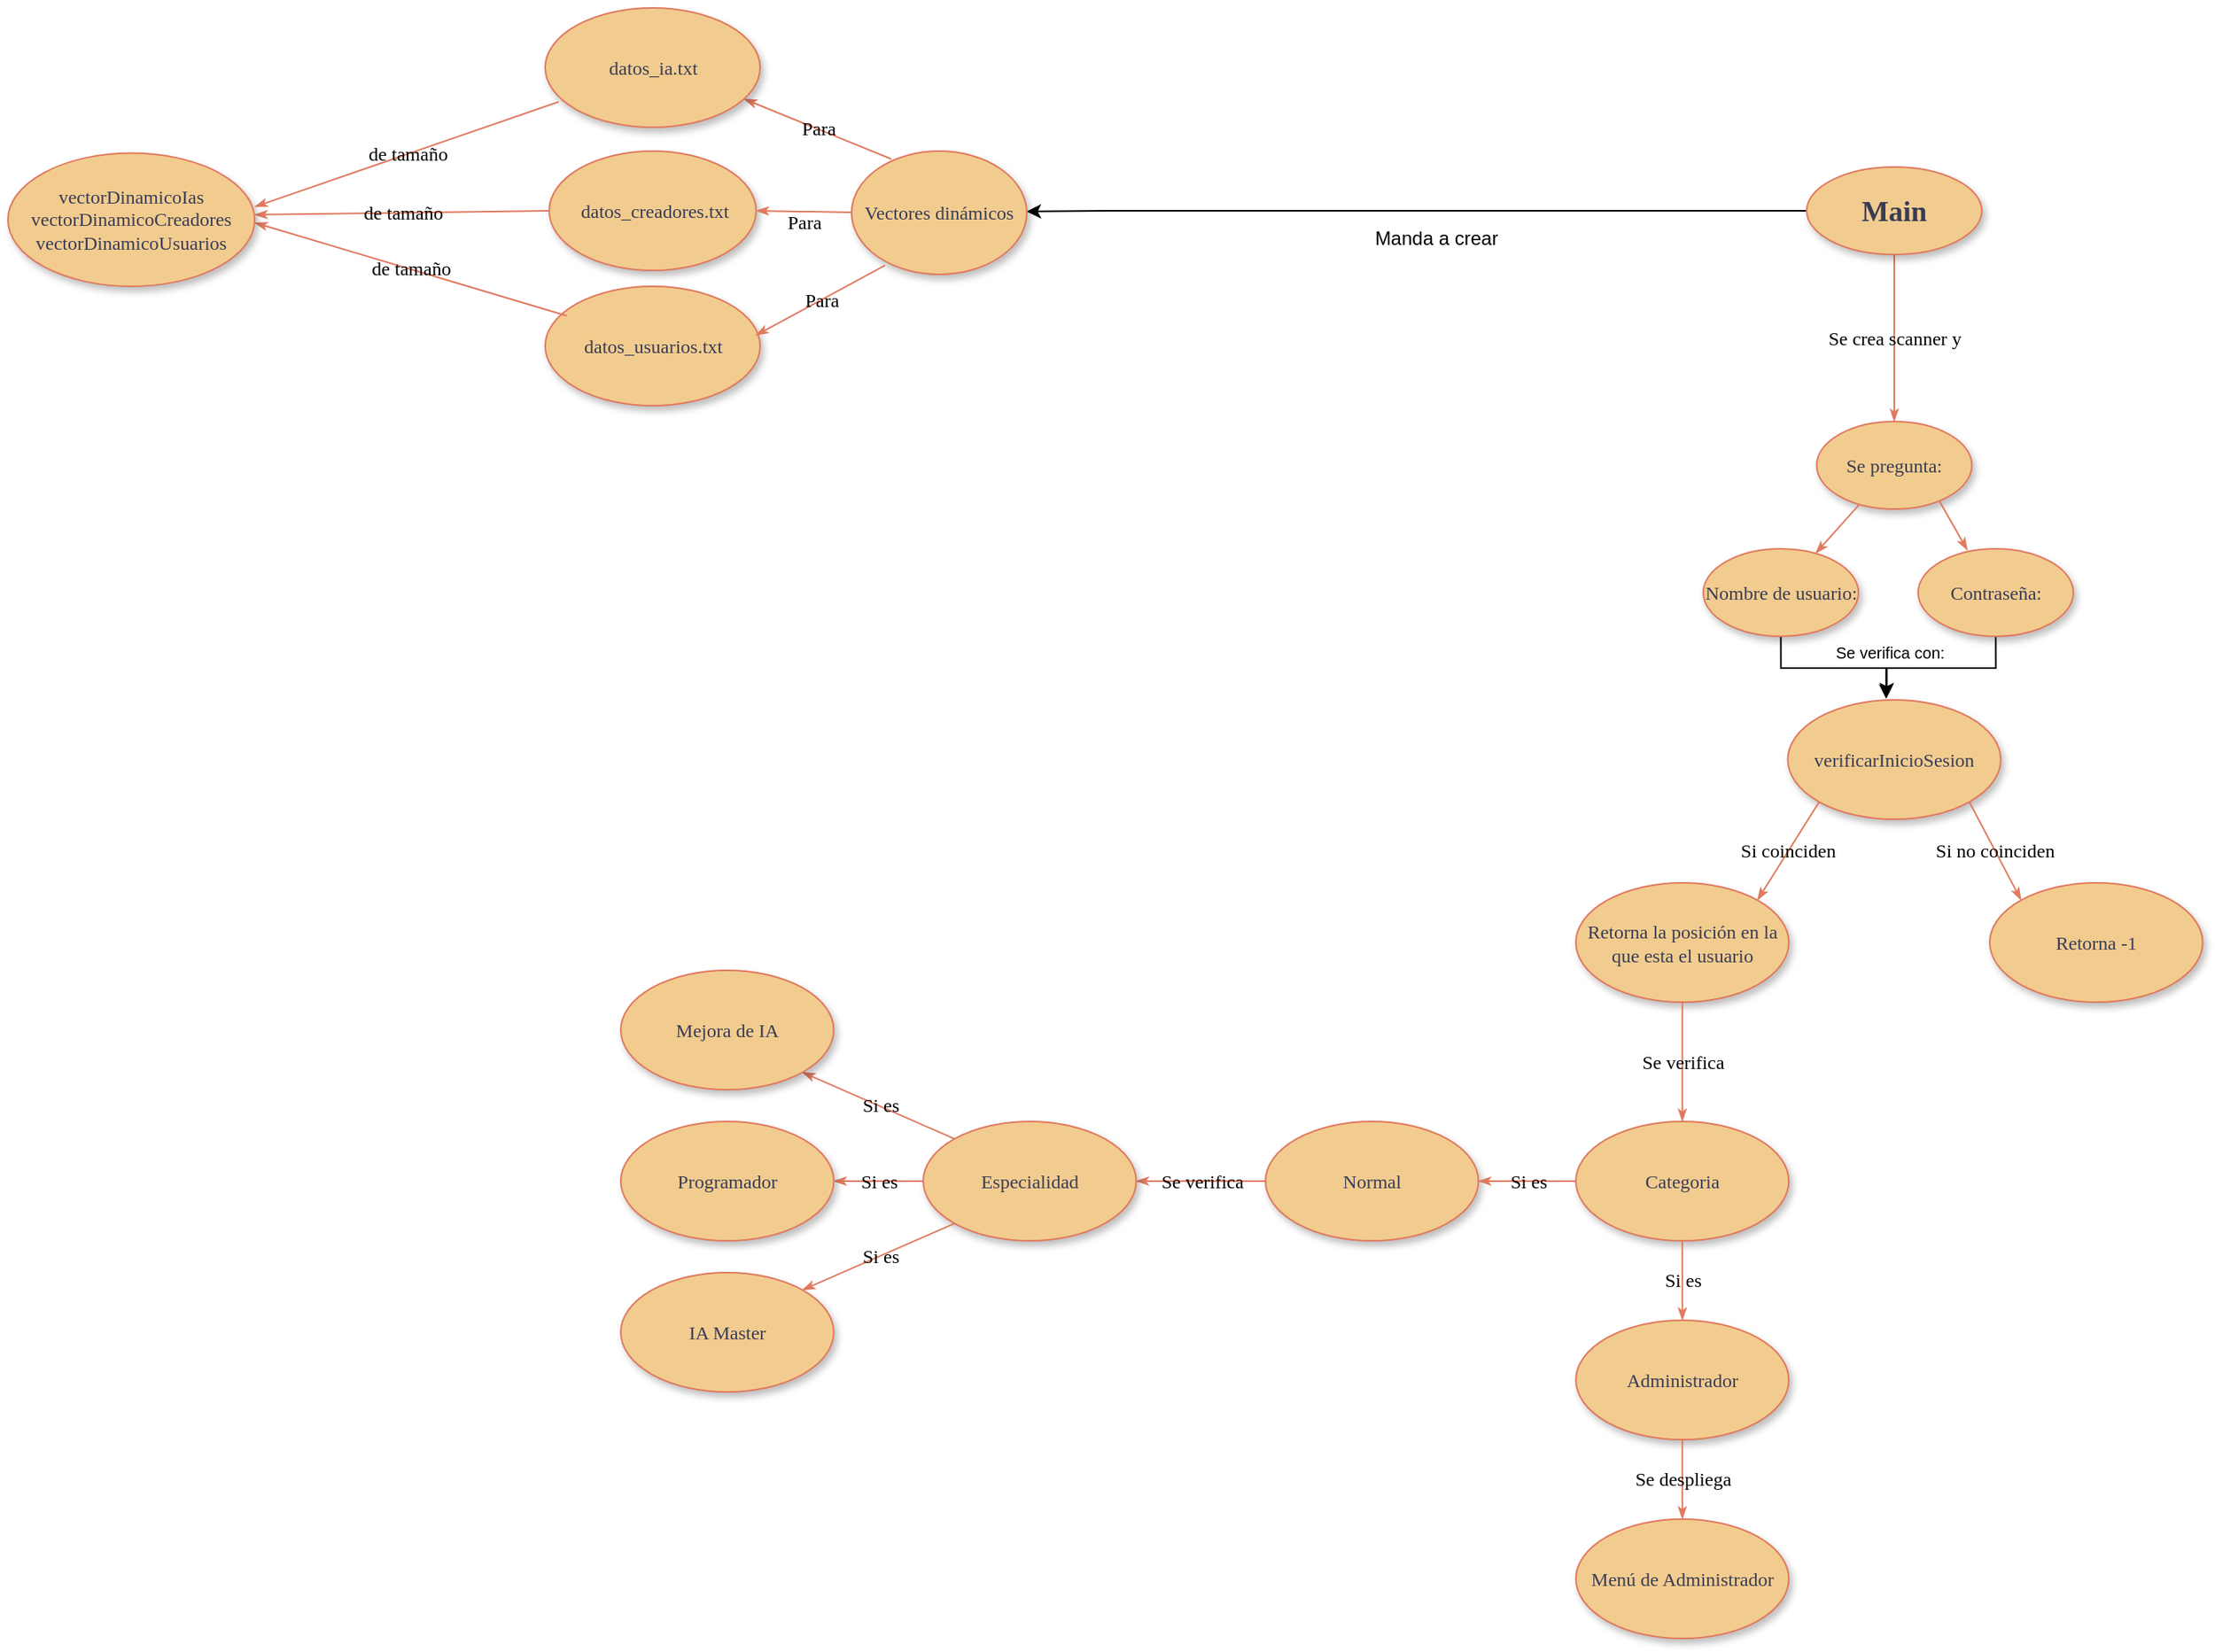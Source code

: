 <mxfile version="21.2.3" type="github">
  <diagram name="Page-1" id="42789a77-a242-8287-6e28-9cd8cfd52e62">
    <mxGraphModel dx="1445" dy="1573" grid="1" gridSize="5" guides="1" tooltips="1" connect="1" arrows="1" fold="1" page="0" pageScale="1" pageWidth="1100" pageHeight="850" background="#ffffff" math="0" shadow="0">
      <root>
        <mxCell id="0" />
        <mxCell id="1" parent="0" />
        <mxCell id="1ea317790d2ca983-13" value="Se crea scanner y" style="edgeStyle=none;rounded=1;html=1;labelBackgroundColor=none;startArrow=none;startFill=0;startSize=5;endArrow=classicThin;endFill=1;endSize=5;jettySize=auto;orthogonalLoop=1;strokeColor=#E07A5F;strokeWidth=1;fontFamily=Verdana;fontSize=12;fontColor=default;" parent="1" source="1ea317790d2ca983-1" target="1ea317790d2ca983-9" edge="1">
          <mxGeometry relative="1" as="geometry" />
        </mxCell>
        <mxCell id="IchzYvAacnoV2I44q3jx-5" style="edgeStyle=orthogonalEdgeStyle;rounded=0;orthogonalLoop=1;jettySize=auto;html=1;" edge="1" parent="1" source="1ea317790d2ca983-1">
          <mxGeometry relative="1" as="geometry">
            <mxPoint x="40" y="-752" as="targetPoint" />
            <Array as="points">
              <mxPoint x="90" y="-752" />
              <mxPoint x="90" y="-752" />
            </Array>
          </mxGeometry>
        </mxCell>
        <mxCell id="1ea317790d2ca983-1" value="&lt;font style=&quot;font-size: 18px;&quot;&gt;&lt;b&gt;Main&lt;/b&gt;&lt;/font&gt;" style="ellipse;whiteSpace=wrap;html=1;rounded=1;shadow=1;comic=0;labelBackgroundColor=none;strokeWidth=1;fontFamily=Verdana;fontSize=12;align=center;fillColor=#F2CC8F;strokeColor=#E07A5F;fontColor=#393C56;" parent="1" vertex="1">
          <mxGeometry x="530" y="-780" width="110" height="55" as="geometry" />
        </mxCell>
        <mxCell id="1ea317790d2ca983-9" value="Se pregunta:" style="ellipse;whiteSpace=wrap;html=1;rounded=1;shadow=1;comic=0;labelBackgroundColor=none;strokeWidth=1;fontFamily=Verdana;fontSize=12;align=center;fillColor=#F2CC8F;strokeColor=#E07A5F;fontColor=#393C56;" parent="1" vertex="1">
          <mxGeometry x="536.25" y="-620" width="97.5" height="55" as="geometry" />
        </mxCell>
        <mxCell id="IchzYvAacnoV2I44q3jx-7" value="Vectores dinámicos" style="ellipse;whiteSpace=wrap;html=1;rounded=1;shadow=1;comic=0;labelBackgroundColor=none;strokeWidth=1;fontFamily=Verdana;fontSize=12;align=center;fillColor=#F2CC8F;strokeColor=#E07A5F;fontColor=#393C56;" vertex="1" parent="1">
          <mxGeometry x="-70" y="-790" width="110" height="77.5" as="geometry" />
        </mxCell>
        <mxCell id="IchzYvAacnoV2I44q3jx-10" value="Para" style="edgeStyle=none;rounded=1;html=1;labelBackgroundColor=none;startArrow=none;startFill=0;startSize=5;endArrow=classicThin;endFill=1;endSize=5;jettySize=auto;orthogonalLoop=1;strokeColor=#E07A5F;strokeWidth=1;fontFamily=Verdana;fontSize=12;fontColor=default;entryX=0.926;entryY=0.763;entryDx=0;entryDy=0;entryPerimeter=0;" edge="1" parent="1" target="IchzYvAacnoV2I44q3jx-11">
          <mxGeometry x="-0.0" relative="1" as="geometry">
            <mxPoint x="-45" y="-785" as="sourcePoint" />
            <mxPoint x="-100" y="-815" as="targetPoint" />
            <mxPoint as="offset" />
          </mxGeometry>
        </mxCell>
        <mxCell id="IchzYvAacnoV2I44q3jx-11" value="datos_ia.txt" style="ellipse;whiteSpace=wrap;html=1;rounded=1;shadow=1;comic=0;labelBackgroundColor=none;strokeWidth=1;fontFamily=Verdana;fontSize=12;align=center;fillColor=#F2CC8F;strokeColor=#E07A5F;fontColor=#393C56;" vertex="1" parent="1">
          <mxGeometry x="-262.5" y="-880" width="135" height="75" as="geometry" />
        </mxCell>
        <mxCell id="IchzYvAacnoV2I44q3jx-12" value="&amp;nbsp;datos_creadores.txt" style="ellipse;whiteSpace=wrap;html=1;rounded=1;shadow=1;comic=0;labelBackgroundColor=none;strokeWidth=1;fontFamily=Verdana;fontSize=12;align=center;fillColor=#F2CC8F;strokeColor=#E07A5F;fontColor=#393C56;" vertex="1" parent="1">
          <mxGeometry x="-260" y="-790" width="130" height="75" as="geometry" />
        </mxCell>
        <mxCell id="IchzYvAacnoV2I44q3jx-13" value="datos_usuarios.txt" style="ellipse;whiteSpace=wrap;html=1;rounded=1;shadow=1;comic=0;labelBackgroundColor=none;strokeWidth=1;fontFamily=Verdana;fontSize=12;align=center;fillColor=#F2CC8F;strokeColor=#E07A5F;fontColor=#393C56;" vertex="1" parent="1">
          <mxGeometry x="-262.5" y="-705" width="135" height="75" as="geometry" />
        </mxCell>
        <mxCell id="IchzYvAacnoV2I44q3jx-14" value="Para" style="edgeStyle=none;rounded=1;html=1;labelBackgroundColor=none;startArrow=none;startFill=0;startSize=5;endArrow=classicThin;endFill=1;endSize=5;jettySize=auto;orthogonalLoop=1;strokeColor=#E07A5F;strokeWidth=1;fontFamily=Verdana;fontSize=12;fontColor=default;entryX=1;entryY=0.5;entryDx=0;entryDy=0;" edge="1" parent="1" target="IchzYvAacnoV2I44q3jx-12">
          <mxGeometry x="-0.004" y="7" relative="1" as="geometry">
            <mxPoint x="-70" y="-751.5" as="sourcePoint" />
            <mxPoint x="-105" y="-751.59" as="targetPoint" />
            <mxPoint as="offset" />
          </mxGeometry>
        </mxCell>
        <mxCell id="IchzYvAacnoV2I44q3jx-17" value="Manda a crear" style="text;strokeColor=none;align=center;fillColor=none;html=1;verticalAlign=middle;whiteSpace=wrap;rounded=0;" vertex="1" parent="1">
          <mxGeometry x="245" y="-760" width="105" height="50" as="geometry" />
        </mxCell>
        <mxCell id="IchzYvAacnoV2I44q3jx-20" value="Para" style="edgeStyle=none;rounded=1;html=1;labelBackgroundColor=none;startArrow=none;startFill=0;startSize=5;endArrow=classicThin;endFill=1;endSize=5;jettySize=auto;orthogonalLoop=1;strokeColor=#E07A5F;strokeWidth=1;fontFamily=Verdana;fontSize=12;fontColor=default;entryX=0.979;entryY=0.411;entryDx=0;entryDy=0;entryPerimeter=0;exitX=0.191;exitY=0.927;exitDx=0;exitDy=0;exitPerimeter=0;" edge="1" parent="1" source="IchzYvAacnoV2I44q3jx-7" target="IchzYvAacnoV2I44q3jx-13">
          <mxGeometry x="-0.0" relative="1" as="geometry">
            <mxPoint x="-32" y="-659" as="sourcePoint" />
            <mxPoint x="-125" y="-700" as="targetPoint" />
            <mxPoint as="offset" />
          </mxGeometry>
        </mxCell>
        <mxCell id="IchzYvAacnoV2I44q3jx-22" value="de tamaño" style="edgeStyle=none;rounded=1;html=1;labelBackgroundColor=none;startArrow=none;startFill=0;startSize=5;endArrow=classicThin;endFill=1;endSize=5;jettySize=auto;orthogonalLoop=1;strokeColor=#E07A5F;strokeWidth=1;fontFamily=Verdana;fontSize=12;fontColor=default;exitX=0.1;exitY=0.247;exitDx=0;exitDy=0;exitPerimeter=0;" edge="1" parent="1" source="IchzYvAacnoV2I44q3jx-13">
          <mxGeometry x="-0.0" relative="1" as="geometry">
            <mxPoint x="-324" y="-710" as="sourcePoint" />
            <mxPoint x="-445" y="-745" as="targetPoint" />
            <mxPoint as="offset" />
          </mxGeometry>
        </mxCell>
        <mxCell id="IchzYvAacnoV2I44q3jx-23" value="de tamaño" style="edgeStyle=none;rounded=1;html=1;labelBackgroundColor=none;startArrow=none;startFill=0;startSize=5;endArrow=classicThin;endFill=1;endSize=5;jettySize=auto;orthogonalLoop=1;strokeColor=#E07A5F;strokeWidth=1;fontFamily=Verdana;fontSize=12;fontColor=default;exitX=0;exitY=0.5;exitDx=0;exitDy=0;" edge="1" parent="1" source="IchzYvAacnoV2I44q3jx-12">
          <mxGeometry x="-0.0" relative="1" as="geometry">
            <mxPoint x="-262.5" y="-725" as="sourcePoint" />
            <mxPoint x="-445" y="-750" as="targetPoint" />
            <mxPoint as="offset" />
          </mxGeometry>
        </mxCell>
        <mxCell id="IchzYvAacnoV2I44q3jx-24" value="de tamaño" style="edgeStyle=none;rounded=1;html=1;labelBackgroundColor=none;startArrow=none;startFill=0;startSize=5;endArrow=classicThin;endFill=1;endSize=5;jettySize=auto;orthogonalLoop=1;strokeColor=#E07A5F;strokeWidth=1;fontFamily=Verdana;fontSize=12;fontColor=default;exitX=0.1;exitY=0.247;exitDx=0;exitDy=0;exitPerimeter=0;" edge="1" parent="1">
          <mxGeometry x="-0.0" relative="1" as="geometry">
            <mxPoint x="-254" y="-821" as="sourcePoint" />
            <mxPoint x="-445" y="-755" as="targetPoint" />
            <mxPoint as="offset" />
          </mxGeometry>
        </mxCell>
        <mxCell id="IchzYvAacnoV2I44q3jx-25" value="vectorDinamicoIas&lt;br&gt;vectorDinamicoCreadores&lt;br&gt;vectorDinamicoUsuarios" style="ellipse;whiteSpace=wrap;html=1;rounded=1;shadow=1;comic=0;labelBackgroundColor=none;strokeWidth=1;fontFamily=Verdana;fontSize=12;align=center;fillColor=#F2CC8F;strokeColor=#E07A5F;fontColor=#393C56;" vertex="1" parent="1">
          <mxGeometry x="-600" y="-788.75" width="155" height="83.75" as="geometry" />
        </mxCell>
        <mxCell id="IchzYvAacnoV2I44q3jx-39" style="edgeStyle=orthogonalEdgeStyle;rounded=0;orthogonalLoop=1;jettySize=auto;html=1;exitX=0.5;exitY=1;exitDx=0;exitDy=0;entryX=0.465;entryY=-0.022;entryDx=0;entryDy=0;entryPerimeter=0;" edge="1" parent="1" source="IchzYvAacnoV2I44q3jx-26" target="IchzYvAacnoV2I44q3jx-30">
          <mxGeometry relative="1" as="geometry">
            <mxPoint x="580" y="-455" as="targetPoint" />
          </mxGeometry>
        </mxCell>
        <mxCell id="IchzYvAacnoV2I44q3jx-26" value="Contraseña:" style="ellipse;whiteSpace=wrap;html=1;rounded=1;shadow=1;comic=0;labelBackgroundColor=none;strokeWidth=1;fontFamily=Verdana;fontSize=12;align=center;fillColor=#F2CC8F;strokeColor=#E07A5F;fontColor=#393C56;" vertex="1" parent="1">
          <mxGeometry x="600" y="-540" width="97.5" height="55" as="geometry" />
        </mxCell>
        <mxCell id="IchzYvAacnoV2I44q3jx-40" style="edgeStyle=orthogonalEdgeStyle;rounded=0;orthogonalLoop=1;jettySize=auto;html=1;exitX=0.5;exitY=1;exitDx=0;exitDy=0;entryX=0.462;entryY=-0.01;entryDx=0;entryDy=0;entryPerimeter=0;" edge="1" parent="1" source="IchzYvAacnoV2I44q3jx-27" target="IchzYvAacnoV2I44q3jx-30">
          <mxGeometry relative="1" as="geometry" />
        </mxCell>
        <mxCell id="IchzYvAacnoV2I44q3jx-27" value="Nombre de usuario:" style="ellipse;whiteSpace=wrap;html=1;rounded=1;shadow=1;comic=0;labelBackgroundColor=none;strokeWidth=1;fontFamily=Verdana;fontSize=12;align=center;fillColor=#F2CC8F;strokeColor=#E07A5F;fontColor=#393C56;" vertex="1" parent="1">
          <mxGeometry x="465" y="-540" width="97.5" height="55" as="geometry" />
        </mxCell>
        <mxCell id="IchzYvAacnoV2I44q3jx-28" value="" style="edgeStyle=none;rounded=1;html=1;labelBackgroundColor=none;startArrow=none;startFill=0;startSize=5;endArrow=classicThin;endFill=1;endSize=5;jettySize=auto;orthogonalLoop=1;strokeColor=#E07A5F;strokeWidth=1;fontFamily=Verdana;fontSize=12;fontColor=default;" edge="1" parent="1" source="1ea317790d2ca983-9" target="IchzYvAacnoV2I44q3jx-27">
          <mxGeometry relative="1" as="geometry">
            <mxPoint x="540" y="-580" as="sourcePoint" />
            <mxPoint x="505" y="-535" as="targetPoint" />
          </mxGeometry>
        </mxCell>
        <mxCell id="IchzYvAacnoV2I44q3jx-29" value="" style="edgeStyle=none;rounded=1;html=1;labelBackgroundColor=none;startArrow=none;startFill=0;startSize=5;endArrow=classicThin;endFill=1;endSize=5;jettySize=auto;orthogonalLoop=1;strokeColor=#E07A5F;strokeWidth=1;fontFamily=Verdana;fontSize=12;fontColor=default;exitX=0.792;exitY=0.912;exitDx=0;exitDy=0;exitPerimeter=0;entryX=0.318;entryY=0.018;entryDx=0;entryDy=0;entryPerimeter=0;" edge="1" parent="1" source="1ea317790d2ca983-9" target="IchzYvAacnoV2I44q3jx-26">
          <mxGeometry relative="1" as="geometry">
            <mxPoint x="685" y="-575" as="sourcePoint" />
            <mxPoint x="690" y="-512.5" as="targetPoint" />
          </mxGeometry>
        </mxCell>
        <mxCell id="IchzYvAacnoV2I44q3jx-30" value="verificarInicioSesion" style="ellipse;whiteSpace=wrap;html=1;rounded=1;shadow=1;comic=0;labelBackgroundColor=none;strokeWidth=1;fontFamily=Verdana;fontSize=12;align=center;fillColor=#F2CC8F;strokeColor=#E07A5F;fontColor=#393C56;" vertex="1" parent="1">
          <mxGeometry x="518.13" y="-445" width="133.75" height="75" as="geometry" />
        </mxCell>
        <mxCell id="IchzYvAacnoV2I44q3jx-35" value="Si coinciden" style="edgeStyle=none;rounded=1;html=1;labelBackgroundColor=none;startArrow=none;startFill=0;startSize=5;endArrow=classicThin;endFill=1;endSize=5;jettySize=auto;orthogonalLoop=1;strokeColor=#E07A5F;strokeWidth=1;fontFamily=Verdana;fontSize=12;fontColor=default;entryX=1;entryY=0;entryDx=0;entryDy=0;exitX=0;exitY=1;exitDx=0;exitDy=0;" edge="1" parent="1" source="IchzYvAacnoV2I44q3jx-30" target="IchzYvAacnoV2I44q3jx-36">
          <mxGeometry relative="1" as="geometry">
            <mxPoint x="565" y="-365" as="sourcePoint" />
            <mxPoint x="565" y="-260" as="targetPoint" />
          </mxGeometry>
        </mxCell>
        <mxCell id="IchzYvAacnoV2I44q3jx-36" value="Retorna la posición en la que esta el usuario" style="ellipse;whiteSpace=wrap;html=1;rounded=1;shadow=1;comic=0;labelBackgroundColor=none;strokeWidth=1;fontFamily=Verdana;fontSize=12;align=center;fillColor=#F2CC8F;strokeColor=#E07A5F;fontColor=#393C56;" vertex="1" parent="1">
          <mxGeometry x="385" y="-330" width="133.75" height="75" as="geometry" />
        </mxCell>
        <mxCell id="IchzYvAacnoV2I44q3jx-41" value="Se verifica con:" style="text;strokeColor=none;align=center;fillColor=none;html=1;verticalAlign=middle;whiteSpace=wrap;rounded=0;fontSize=10;" vertex="1" parent="1">
          <mxGeometry x="535" y="-490" width="95" height="30" as="geometry" />
        </mxCell>
        <mxCell id="IchzYvAacnoV2I44q3jx-42" value="Retorna -1" style="ellipse;whiteSpace=wrap;html=1;rounded=1;shadow=1;comic=0;labelBackgroundColor=none;strokeWidth=1;fontFamily=Verdana;fontSize=12;align=center;fillColor=#F2CC8F;strokeColor=#E07A5F;fontColor=#393C56;" vertex="1" parent="1">
          <mxGeometry x="645" y="-330" width="133.75" height="75" as="geometry" />
        </mxCell>
        <mxCell id="IchzYvAacnoV2I44q3jx-43" value="Si no coinciden" style="edgeStyle=none;rounded=1;html=1;labelBackgroundColor=none;startArrow=none;startFill=0;startSize=5;endArrow=classicThin;endFill=1;endSize=5;jettySize=auto;orthogonalLoop=1;strokeColor=#E07A5F;strokeWidth=1;fontFamily=Verdana;fontSize=12;fontColor=default;entryX=0;entryY=0;entryDx=0;entryDy=0;exitX=1;exitY=1;exitDx=0;exitDy=0;" edge="1" parent="1" source="IchzYvAacnoV2I44q3jx-30" target="IchzYvAacnoV2I44q3jx-42">
          <mxGeometry relative="1" as="geometry">
            <mxPoint x="633.75" y="-360" as="sourcePoint" />
            <mxPoint x="594.75" y="-298" as="targetPoint" />
          </mxGeometry>
        </mxCell>
        <mxCell id="IchzYvAacnoV2I44q3jx-45" value="Se verifica" style="edgeStyle=none;rounded=1;html=1;labelBackgroundColor=none;startArrow=none;startFill=0;startSize=5;endArrow=classicThin;endFill=1;endSize=5;jettySize=auto;orthogonalLoop=1;strokeColor=#E07A5F;strokeWidth=1;fontFamily=Verdana;fontSize=12;fontColor=default;exitX=0.5;exitY=1;exitDx=0;exitDy=0;entryX=0.5;entryY=0;entryDx=0;entryDy=0;" edge="1" parent="1" source="IchzYvAacnoV2I44q3jx-36" target="IchzYvAacnoV2I44q3jx-46">
          <mxGeometry relative="1" as="geometry">
            <mxPoint x="458" y="-215" as="sourcePoint" />
            <mxPoint x="350" y="-195" as="targetPoint" />
          </mxGeometry>
        </mxCell>
        <mxCell id="IchzYvAacnoV2I44q3jx-46" value="Categoria" style="ellipse;whiteSpace=wrap;html=1;rounded=1;shadow=1;comic=0;labelBackgroundColor=none;strokeWidth=1;fontFamily=Verdana;fontSize=12;align=center;fillColor=#F2CC8F;strokeColor=#E07A5F;fontColor=#393C56;" vertex="1" parent="1">
          <mxGeometry x="385" y="-180" width="133.75" height="75" as="geometry" />
        </mxCell>
        <mxCell id="IchzYvAacnoV2I44q3jx-47" value="Normal" style="ellipse;whiteSpace=wrap;html=1;rounded=1;shadow=1;comic=0;labelBackgroundColor=none;strokeWidth=1;fontFamily=Verdana;fontSize=12;align=center;fillColor=#F2CC8F;strokeColor=#E07A5F;fontColor=#393C56;" vertex="1" parent="1">
          <mxGeometry x="190" y="-180" width="133.75" height="75" as="geometry" />
        </mxCell>
        <mxCell id="IchzYvAacnoV2I44q3jx-50" value="Si es" style="edgeStyle=none;rounded=1;html=1;labelBackgroundColor=none;startArrow=none;startFill=0;startSize=5;endArrow=classicThin;endFill=1;endSize=5;jettySize=auto;orthogonalLoop=1;strokeColor=#E07A5F;strokeWidth=1;fontFamily=Verdana;fontSize=12;fontColor=default;exitX=0;exitY=0.5;exitDx=0;exitDy=0;entryX=1;entryY=0.5;entryDx=0;entryDy=0;" edge="1" parent="1" source="IchzYvAacnoV2I44q3jx-46" target="IchzYvAacnoV2I44q3jx-47">
          <mxGeometry relative="1" as="geometry">
            <mxPoint x="390" y="-105" as="sourcePoint" />
            <mxPoint x="370" y="-65" as="targetPoint" />
          </mxGeometry>
        </mxCell>
        <mxCell id="IchzYvAacnoV2I44q3jx-51" value="Si es" style="edgeStyle=none;rounded=1;html=1;labelBackgroundColor=none;startArrow=none;startFill=0;startSize=5;endArrow=classicThin;endFill=1;endSize=5;jettySize=auto;orthogonalLoop=1;strokeColor=#E07A5F;strokeWidth=1;fontFamily=Verdana;fontSize=12;fontColor=default;exitX=0.5;exitY=1;exitDx=0;exitDy=0;entryX=0.5;entryY=0;entryDx=0;entryDy=0;" edge="1" parent="1" source="IchzYvAacnoV2I44q3jx-46" target="IchzYvAacnoV2I44q3jx-52">
          <mxGeometry relative="1" as="geometry">
            <mxPoint x="530" y="-70" as="sourcePoint" />
            <mxPoint x="535" y="-65" as="targetPoint" />
          </mxGeometry>
        </mxCell>
        <mxCell id="IchzYvAacnoV2I44q3jx-52" value="Administrador" style="ellipse;whiteSpace=wrap;html=1;rounded=1;shadow=1;comic=0;labelBackgroundColor=none;strokeWidth=1;fontFamily=Verdana;fontSize=12;align=center;fillColor=#F2CC8F;strokeColor=#E07A5F;fontColor=#393C56;" vertex="1" parent="1">
          <mxGeometry x="385" y="-55" width="133.75" height="75" as="geometry" />
        </mxCell>
        <mxCell id="IchzYvAacnoV2I44q3jx-54" value="Se verifica" style="edgeStyle=none;rounded=1;html=1;labelBackgroundColor=none;startArrow=none;startFill=0;startSize=5;endArrow=classicThin;endFill=1;endSize=5;jettySize=auto;orthogonalLoop=1;strokeColor=#E07A5F;strokeWidth=1;fontFamily=Verdana;fontSize=12;fontColor=default;exitX=0;exitY=0.5;exitDx=0;exitDy=0;entryX=1;entryY=0.5;entryDx=0;entryDy=0;" edge="1" parent="1" source="IchzYvAacnoV2I44q3jx-47" target="IchzYvAacnoV2I44q3jx-58">
          <mxGeometry relative="1" as="geometry">
            <mxPoint x="385" y="50" as="sourcePoint" />
            <mxPoint x="40" y="-220" as="targetPoint" />
          </mxGeometry>
        </mxCell>
        <mxCell id="IchzYvAacnoV2I44q3jx-56" value="Se despliega" style="edgeStyle=none;rounded=1;html=1;labelBackgroundColor=none;startArrow=none;startFill=0;startSize=5;endArrow=classicThin;endFill=1;endSize=5;jettySize=auto;orthogonalLoop=1;strokeColor=#E07A5F;strokeWidth=1;fontFamily=Verdana;fontSize=12;fontColor=default;exitX=0.5;exitY=1;exitDx=0;exitDy=0;entryX=0.5;entryY=0;entryDx=0;entryDy=0;" edge="1" parent="1" source="IchzYvAacnoV2I44q3jx-52" target="IchzYvAacnoV2I44q3jx-57">
          <mxGeometry relative="1" as="geometry">
            <mxPoint x="490" y="35" as="sourcePoint" />
            <mxPoint x="455" y="70" as="targetPoint" />
          </mxGeometry>
        </mxCell>
        <mxCell id="IchzYvAacnoV2I44q3jx-57" value="Menú de Administrador" style="ellipse;whiteSpace=wrap;html=1;rounded=1;shadow=1;comic=0;labelBackgroundColor=none;strokeWidth=1;fontFamily=Verdana;fontSize=12;align=center;fillColor=#F2CC8F;strokeColor=#E07A5F;fontColor=#393C56;" vertex="1" parent="1">
          <mxGeometry x="385" y="70" width="133.75" height="75" as="geometry" />
        </mxCell>
        <mxCell id="IchzYvAacnoV2I44q3jx-58" value="Especialidad" style="ellipse;whiteSpace=wrap;html=1;rounded=1;shadow=1;comic=0;labelBackgroundColor=none;strokeWidth=1;fontFamily=Verdana;fontSize=12;align=center;fillColor=#F2CC8F;strokeColor=#E07A5F;fontColor=#393C56;" vertex="1" parent="1">
          <mxGeometry x="-25" y="-180" width="133.75" height="75" as="geometry" />
        </mxCell>
        <mxCell id="IchzYvAacnoV2I44q3jx-59" value="Si es" style="edgeStyle=none;rounded=1;html=1;labelBackgroundColor=none;startArrow=none;startFill=0;startSize=5;endArrow=classicThin;endFill=1;endSize=5;jettySize=auto;orthogonalLoop=1;strokeColor=#E07A5F;strokeWidth=1;fontFamily=Verdana;fontSize=12;fontColor=default;exitX=0;exitY=0.5;exitDx=0;exitDy=0;entryX=1;entryY=0.5;entryDx=0;entryDy=0;" edge="1" parent="1" source="IchzYvAacnoV2I44q3jx-58" target="IchzYvAacnoV2I44q3jx-63">
          <mxGeometry x="-0.011" relative="1" as="geometry">
            <mxPoint x="205" y="180" as="sourcePoint" />
            <mxPoint x="-100" y="-142" as="targetPoint" />
            <mxPoint as="offset" />
          </mxGeometry>
        </mxCell>
        <mxCell id="IchzYvAacnoV2I44q3jx-60" value="Si es" style="edgeStyle=none;rounded=1;html=1;labelBackgroundColor=none;startArrow=none;startFill=0;startSize=5;endArrow=classicThin;endFill=1;endSize=5;jettySize=auto;orthogonalLoop=1;strokeColor=#E07A5F;strokeWidth=1;fontFamily=Verdana;fontSize=12;fontColor=default;exitX=0;exitY=1;exitDx=0;exitDy=0;entryX=1;entryY=0;entryDx=0;entryDy=0;" edge="1" parent="1" source="IchzYvAacnoV2I44q3jx-58" target="IchzYvAacnoV2I44q3jx-64">
          <mxGeometry x="-0.013" relative="1" as="geometry">
            <mxPoint x="-65" y="-90" as="sourcePoint" />
            <mxPoint x="-170" y="50" as="targetPoint" />
            <mxPoint as="offset" />
          </mxGeometry>
        </mxCell>
        <mxCell id="IchzYvAacnoV2I44q3jx-61" value="Si es" style="edgeStyle=none;rounded=1;html=1;labelBackgroundColor=none;startArrow=none;startFill=0;startSize=5;endArrow=classicThin;endFill=1;endSize=5;jettySize=auto;orthogonalLoop=1;strokeColor=#E07A5F;strokeWidth=1;fontFamily=Verdana;fontSize=12;fontColor=default;exitX=0;exitY=0;exitDx=0;exitDy=0;entryX=1;entryY=1;entryDx=0;entryDy=0;" edge="1" parent="1" source="IchzYvAacnoV2I44q3jx-58" target="IchzYvAacnoV2I44q3jx-62">
          <mxGeometry x="-0.011" relative="1" as="geometry">
            <mxPoint x="-130.77" y="-255" as="sourcePoint" />
            <mxPoint x="-90" y="-190" as="targetPoint" />
            <mxPoint as="offset" />
          </mxGeometry>
        </mxCell>
        <mxCell id="IchzYvAacnoV2I44q3jx-62" value="Mejora de IA" style="ellipse;whiteSpace=wrap;html=1;rounded=1;shadow=1;comic=0;labelBackgroundColor=none;strokeWidth=1;fontFamily=Verdana;fontSize=12;align=center;fillColor=#F2CC8F;strokeColor=#E07A5F;fontColor=#393C56;" vertex="1" parent="1">
          <mxGeometry x="-215" y="-275" width="133.75" height="75" as="geometry" />
        </mxCell>
        <mxCell id="IchzYvAacnoV2I44q3jx-63" value="Programador" style="ellipse;whiteSpace=wrap;html=1;rounded=1;shadow=1;comic=0;labelBackgroundColor=none;strokeWidth=1;fontFamily=Verdana;fontSize=12;align=center;fillColor=#F2CC8F;strokeColor=#E07A5F;fontColor=#393C56;" vertex="1" parent="1">
          <mxGeometry x="-215" y="-180" width="133.75" height="75" as="geometry" />
        </mxCell>
        <mxCell id="IchzYvAacnoV2I44q3jx-64" value="IA Master" style="ellipse;whiteSpace=wrap;html=1;rounded=1;shadow=1;comic=0;labelBackgroundColor=none;strokeWidth=1;fontFamily=Verdana;fontSize=12;align=center;fillColor=#F2CC8F;strokeColor=#E07A5F;fontColor=#393C56;" vertex="1" parent="1">
          <mxGeometry x="-215" y="-85" width="133.75" height="75" as="geometry" />
        </mxCell>
      </root>
    </mxGraphModel>
  </diagram>
</mxfile>
